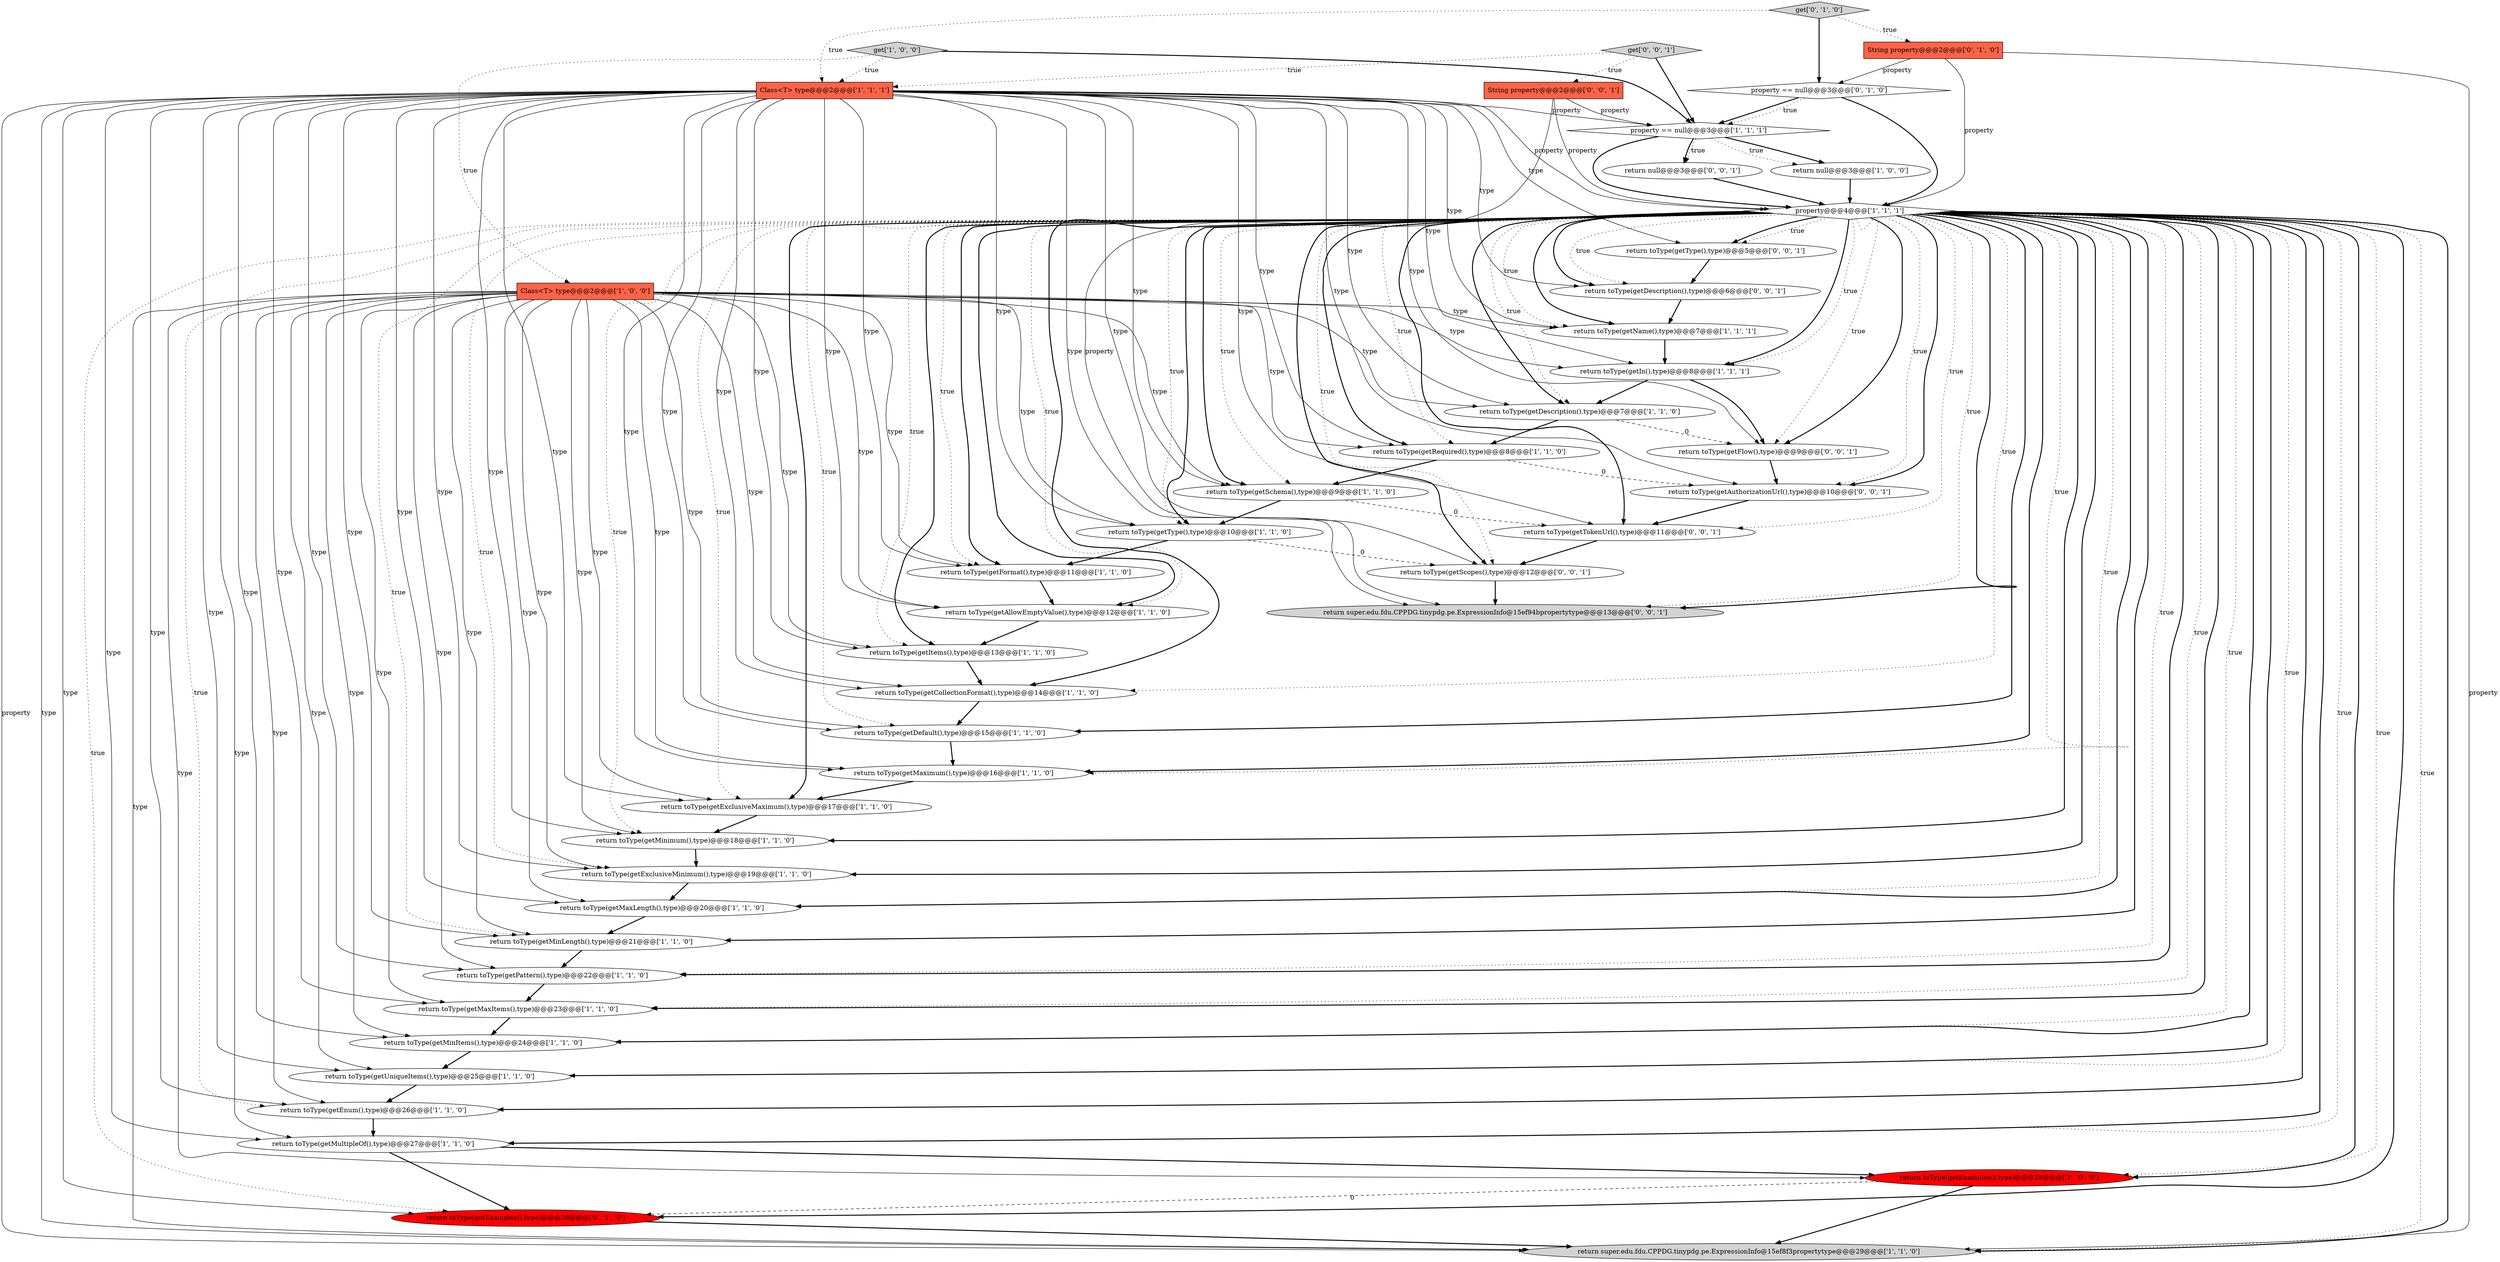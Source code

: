 digraph {
19 [style = filled, label = "return toType(getMinItems(),type)@@@24@@@['1', '1', '0']", fillcolor = white, shape = ellipse image = "AAA0AAABBB1BBB"];
24 [style = filled, label = "get['1', '0', '0']", fillcolor = lightgray, shape = diamond image = "AAA0AAABBB1BBB"];
21 [style = filled, label = "Class<T> type@@@2@@@['1', '0', '0']", fillcolor = tomato, shape = box image = "AAA0AAABBB1BBB"];
37 [style = filled, label = "String property@@@2@@@['0', '0', '1']", fillcolor = tomato, shape = box image = "AAA0AAABBB3BBB"];
1 [style = filled, label = "return toType(getRequired(),type)@@@8@@@['1', '1', '0']", fillcolor = white, shape = ellipse image = "AAA0AAABBB1BBB"];
17 [style = filled, label = "return toType(getDefault(),type)@@@15@@@['1', '1', '0']", fillcolor = white, shape = ellipse image = "AAA0AAABBB1BBB"];
6 [style = filled, label = "return null@@@3@@@['1', '0', '0']", fillcolor = white, shape = ellipse image = "AAA0AAABBB1BBB"];
22 [style = filled, label = "return toType(getExamples(),type)@@@28@@@['1', '0', '0']", fillcolor = red, shape = ellipse image = "AAA1AAABBB1BBB"];
18 [style = filled, label = "return toType(getMaxItems(),type)@@@23@@@['1', '1', '0']", fillcolor = white, shape = ellipse image = "AAA0AAABBB1BBB"];
26 [style = filled, label = "return toType(getMinLength(),type)@@@21@@@['1', '1', '0']", fillcolor = white, shape = ellipse image = "AAA0AAABBB1BBB"];
34 [style = filled, label = "String property@@@2@@@['0', '1', '0']", fillcolor = tomato, shape = box image = "AAA0AAABBB2BBB"];
41 [style = filled, label = "return toType(getType(),type)@@@5@@@['0', '0', '1']", fillcolor = white, shape = ellipse image = "AAA0AAABBB3BBB"];
11 [style = filled, label = "return toType(getAllowEmptyValue(),type)@@@12@@@['1', '1', '0']", fillcolor = white, shape = ellipse image = "AAA0AAABBB1BBB"];
43 [style = filled, label = "return toType(getAuthorizationUrl(),type)@@@10@@@['0', '0', '1']", fillcolor = white, shape = ellipse image = "AAA0AAABBB3BBB"];
28 [style = filled, label = "return toType(getCollectionFormat(),type)@@@14@@@['1', '1', '0']", fillcolor = white, shape = ellipse image = "AAA0AAABBB1BBB"];
8 [style = filled, label = "return toType(getEnum(),type)@@@26@@@['1', '1', '0']", fillcolor = white, shape = ellipse image = "AAA0AAABBB1BBB"];
16 [style = filled, label = "return toType(getName(),type)@@@7@@@['1', '1', '1']", fillcolor = white, shape = ellipse image = "AAA0AAABBB1BBB"];
3 [style = filled, label = "return toType(getMaxLength(),type)@@@20@@@['1', '1', '0']", fillcolor = white, shape = ellipse image = "AAA0AAABBB1BBB"];
12 [style = filled, label = "return toType(getFormat(),type)@@@11@@@['1', '1', '0']", fillcolor = white, shape = ellipse image = "AAA0AAABBB1BBB"];
30 [style = filled, label = "property@@@4@@@['1', '1', '1']", fillcolor = white, shape = diamond image = "AAA0AAABBB1BBB"];
44 [style = filled, label = "return toType(getFlow(),type)@@@9@@@['0', '0', '1']", fillcolor = white, shape = ellipse image = "AAA0AAABBB3BBB"];
38 [style = filled, label = "return toType(getScopes(),type)@@@12@@@['0', '0', '1']", fillcolor = white, shape = ellipse image = "AAA0AAABBB3BBB"];
14 [style = filled, label = "return toType(getType(),type)@@@10@@@['1', '1', '0']", fillcolor = white, shape = ellipse image = "AAA0AAABBB1BBB"];
15 [style = filled, label = "return toType(getPattern(),type)@@@22@@@['1', '1', '0']", fillcolor = white, shape = ellipse image = "AAA0AAABBB1BBB"];
13 [style = filled, label = "return toType(getIn(),type)@@@8@@@['1', '1', '1']", fillcolor = white, shape = ellipse image = "AAA0AAABBB1BBB"];
23 [style = filled, label = "Class<T> type@@@2@@@['1', '1', '1']", fillcolor = tomato, shape = box image = "AAA0AAABBB1BBB"];
7 [style = filled, label = "return toType(getExclusiveMaximum(),type)@@@17@@@['1', '1', '0']", fillcolor = white, shape = ellipse image = "AAA0AAABBB1BBB"];
27 [style = filled, label = "return toType(getUniqueItems(),type)@@@25@@@['1', '1', '0']", fillcolor = white, shape = ellipse image = "AAA0AAABBB1BBB"];
25 [style = filled, label = "return toType(getMinimum(),type)@@@18@@@['1', '1', '0']", fillcolor = white, shape = ellipse image = "AAA0AAABBB1BBB"];
10 [style = filled, label = "return toType(getMultipleOf(),type)@@@27@@@['1', '1', '0']", fillcolor = white, shape = ellipse image = "AAA0AAABBB1BBB"];
31 [style = filled, label = "property == null@@@3@@@['0', '1', '0']", fillcolor = white, shape = diamond image = "AAA0AAABBB2BBB"];
29 [style = filled, label = "return toType(getMaximum(),type)@@@16@@@['1', '1', '0']", fillcolor = white, shape = ellipse image = "AAA0AAABBB1BBB"];
5 [style = filled, label = "return super.edu.fdu.CPPDG.tinypdg.pe.ExpressionInfo@15ef8f3propertytype@@@29@@@['1', '1', '0']", fillcolor = lightgray, shape = ellipse image = "AAA0AAABBB1BBB"];
20 [style = filled, label = "return toType(getSchema(),type)@@@9@@@['1', '1', '0']", fillcolor = white, shape = ellipse image = "AAA0AAABBB1BBB"];
39 [style = filled, label = "return super.edu.fdu.CPPDG.tinypdg.pe.ExpressionInfo@15ef94bpropertytype@@@13@@@['0', '0', '1']", fillcolor = lightgray, shape = ellipse image = "AAA0AAABBB3BBB"];
32 [style = filled, label = "get['0', '1', '0']", fillcolor = lightgray, shape = diamond image = "AAA0AAABBB2BBB"];
33 [style = filled, label = "return toType(getExamples(),type)@@@28@@@['0', '1', '0']", fillcolor = red, shape = ellipse image = "AAA1AAABBB2BBB"];
0 [style = filled, label = "return toType(getItems(),type)@@@13@@@['1', '1', '0']", fillcolor = white, shape = ellipse image = "AAA0AAABBB1BBB"];
40 [style = filled, label = "get['0', '0', '1']", fillcolor = lightgray, shape = diamond image = "AAA0AAABBB3BBB"];
2 [style = filled, label = "return toType(getExclusiveMinimum(),type)@@@19@@@['1', '1', '0']", fillcolor = white, shape = ellipse image = "AAA0AAABBB1BBB"];
35 [style = filled, label = "return toType(getTokenUrl(),type)@@@11@@@['0', '0', '1']", fillcolor = white, shape = ellipse image = "AAA0AAABBB3BBB"];
4 [style = filled, label = "return toType(getDescription(),type)@@@7@@@['1', '1', '0']", fillcolor = white, shape = ellipse image = "AAA0AAABBB1BBB"];
42 [style = filled, label = "return toType(getDescription(),type)@@@6@@@['0', '0', '1']", fillcolor = white, shape = ellipse image = "AAA0AAABBB3BBB"];
36 [style = filled, label = "return null@@@3@@@['0', '0', '1']", fillcolor = white, shape = ellipse image = "AAA0AAABBB3BBB"];
9 [style = filled, label = "property == null@@@3@@@['1', '1', '1']", fillcolor = white, shape = diamond image = "AAA0AAABBB1BBB"];
30->5 [style = dotted, label="true"];
21->1 [style = solid, label="type"];
8->10 [style = bold, label=""];
30->44 [style = dotted, label="true"];
30->13 [style = bold, label=""];
21->2 [style = solid, label="type"];
23->8 [style = solid, label="type"];
23->25 [style = solid, label="type"];
31->9 [style = bold, label=""];
30->20 [style = bold, label=""];
23->39 [style = solid, label="type"];
30->0 [style = dotted, label="true"];
1->20 [style = bold, label=""];
40->23 [style = dotted, label="true"];
40->37 [style = dotted, label="true"];
30->18 [style = bold, label=""];
38->39 [style = bold, label=""];
21->3 [style = solid, label="type"];
30->29 [style = bold, label=""];
23->43 [style = solid, label="type"];
9->6 [style = bold, label=""];
23->19 [style = solid, label="type"];
30->2 [style = dotted, label="true"];
21->16 [style = solid, label="type"];
20->35 [style = dashed, label="0"];
30->11 [style = bold, label=""];
21->4 [style = solid, label="type"];
30->28 [style = bold, label=""];
23->14 [style = solid, label="type"];
37->9 [style = solid, label="property"];
21->18 [style = solid, label="type"];
43->35 [style = bold, label=""];
21->13 [style = solid, label="type"];
23->1 [style = solid, label="type"];
26->15 [style = bold, label=""];
31->30 [style = bold, label=""];
34->31 [style = solid, label="property"];
23->27 [style = solid, label="type"];
30->14 [style = bold, label=""];
21->14 [style = solid, label="type"];
30->43 [style = dotted, label="true"];
35->38 [style = bold, label=""];
31->9 [style = dotted, label="true"];
30->8 [style = bold, label=""];
30->39 [style = dotted, label="true"];
24->21 [style = dotted, label="true"];
23->9 [style = solid, label="property"];
21->27 [style = solid, label="type"];
41->42 [style = bold, label=""];
23->35 [style = solid, label="type"];
30->33 [style = dotted, label="true"];
34->5 [style = solid, label="property"];
30->41 [style = dotted, label="true"];
30->41 [style = bold, label=""];
23->26 [style = solid, label="type"];
1->43 [style = dashed, label="0"];
21->12 [style = solid, label="type"];
30->7 [style = dotted, label="true"];
21->29 [style = solid, label="type"];
21->8 [style = solid, label="type"];
23->13 [style = solid, label="type"];
30->42 [style = bold, label=""];
30->26 [style = bold, label=""];
30->27 [style = bold, label=""];
12->11 [style = bold, label=""];
30->19 [style = dotted, label="true"];
18->19 [style = bold, label=""];
30->12 [style = dotted, label="true"];
20->14 [style = bold, label=""];
23->5 [style = solid, label="property"];
21->26 [style = solid, label="type"];
23->2 [style = solid, label="type"];
25->2 [style = bold, label=""];
22->5 [style = bold, label=""];
21->7 [style = solid, label="type"];
21->17 [style = solid, label="type"];
23->17 [style = solid, label="type"];
30->29 [style = dotted, label="true"];
30->19 [style = bold, label=""];
36->30 [style = bold, label=""];
37->30 [style = solid, label="property"];
30->7 [style = bold, label=""];
30->3 [style = dotted, label="true"];
21->0 [style = solid, label="type"];
30->10 [style = bold, label=""];
23->5 [style = solid, label="type"];
30->28 [style = dotted, label="true"];
34->30 [style = solid, label="property"];
27->8 [style = bold, label=""];
32->31 [style = bold, label=""];
4->44 [style = dashed, label="0"];
30->44 [style = bold, label=""];
30->15 [style = bold, label=""];
23->28 [style = solid, label="type"];
21->15 [style = solid, label="type"];
23->3 [style = solid, label="type"];
23->29 [style = solid, label="type"];
16->13 [style = bold, label=""];
30->42 [style = dotted, label="true"];
30->17 [style = bold, label=""];
23->16 [style = solid, label="type"];
32->34 [style = dotted, label="true"];
30->33 [style = bold, label=""];
21->25 [style = solid, label="type"];
30->43 [style = bold, label=""];
23->10 [style = solid, label="type"];
30->10 [style = dotted, label="true"];
22->33 [style = dashed, label="0"];
2->3 [style = bold, label=""];
21->11 [style = solid, label="type"];
3->26 [style = bold, label=""];
42->16 [style = bold, label=""];
21->10 [style = solid, label="type"];
30->4 [style = dotted, label="true"];
23->4 [style = solid, label="type"];
40->9 [style = bold, label=""];
33->5 [style = bold, label=""];
23->42 [style = solid, label="type"];
37->39 [style = solid, label="property"];
30->14 [style = dotted, label="true"];
23->0 [style = solid, label="type"];
23->30 [style = solid, label="property"];
30->12 [style = bold, label=""];
23->7 [style = solid, label="type"];
30->13 [style = dotted, label="true"];
30->25 [style = dotted, label="true"];
24->23 [style = dotted, label="true"];
30->35 [style = bold, label=""];
30->3 [style = bold, label=""];
30->5 [style = bold, label=""];
30->20 [style = dotted, label="true"];
30->18 [style = dotted, label="true"];
14->38 [style = dashed, label="0"];
21->5 [style = solid, label="type"];
28->17 [style = bold, label=""];
30->8 [style = dotted, label="true"];
30->38 [style = dotted, label="true"];
4->1 [style = bold, label=""];
30->0 [style = bold, label=""];
10->33 [style = bold, label=""];
30->17 [style = dotted, label="true"];
30->11 [style = dotted, label="true"];
23->20 [style = solid, label="type"];
23->18 [style = solid, label="type"];
24->9 [style = bold, label=""];
23->41 [style = solid, label="type"];
23->11 [style = solid, label="type"];
23->15 [style = solid, label="type"];
9->36 [style = bold, label=""];
10->22 [style = bold, label=""];
30->38 [style = bold, label=""];
30->1 [style = dotted, label="true"];
30->22 [style = bold, label=""];
30->1 [style = bold, label=""];
23->44 [style = solid, label="type"];
30->27 [style = dotted, label="true"];
32->23 [style = dotted, label="true"];
13->44 [style = bold, label=""];
9->36 [style = dotted, label="true"];
30->25 [style = bold, label=""];
9->30 [style = bold, label=""];
30->26 [style = dotted, label="true"];
0->28 [style = bold, label=""];
9->6 [style = dotted, label="true"];
15->18 [style = bold, label=""];
44->43 [style = bold, label=""];
11->0 [style = bold, label=""];
21->22 [style = solid, label="type"];
30->16 [style = dotted, label="true"];
30->35 [style = dotted, label="true"];
30->4 [style = bold, label=""];
19->27 [style = bold, label=""];
14->12 [style = bold, label=""];
30->39 [style = bold, label=""];
29->7 [style = bold, label=""];
7->25 [style = bold, label=""];
21->20 [style = solid, label="type"];
30->2 [style = bold, label=""];
30->15 [style = dotted, label="true"];
30->22 [style = dotted, label="true"];
23->12 [style = solid, label="type"];
21->28 [style = solid, label="type"];
23->33 [style = solid, label="type"];
30->16 [style = bold, label=""];
21->19 [style = solid, label="type"];
17->29 [style = bold, label=""];
23->38 [style = solid, label="type"];
13->4 [style = bold, label=""];
6->30 [style = bold, label=""];
}
